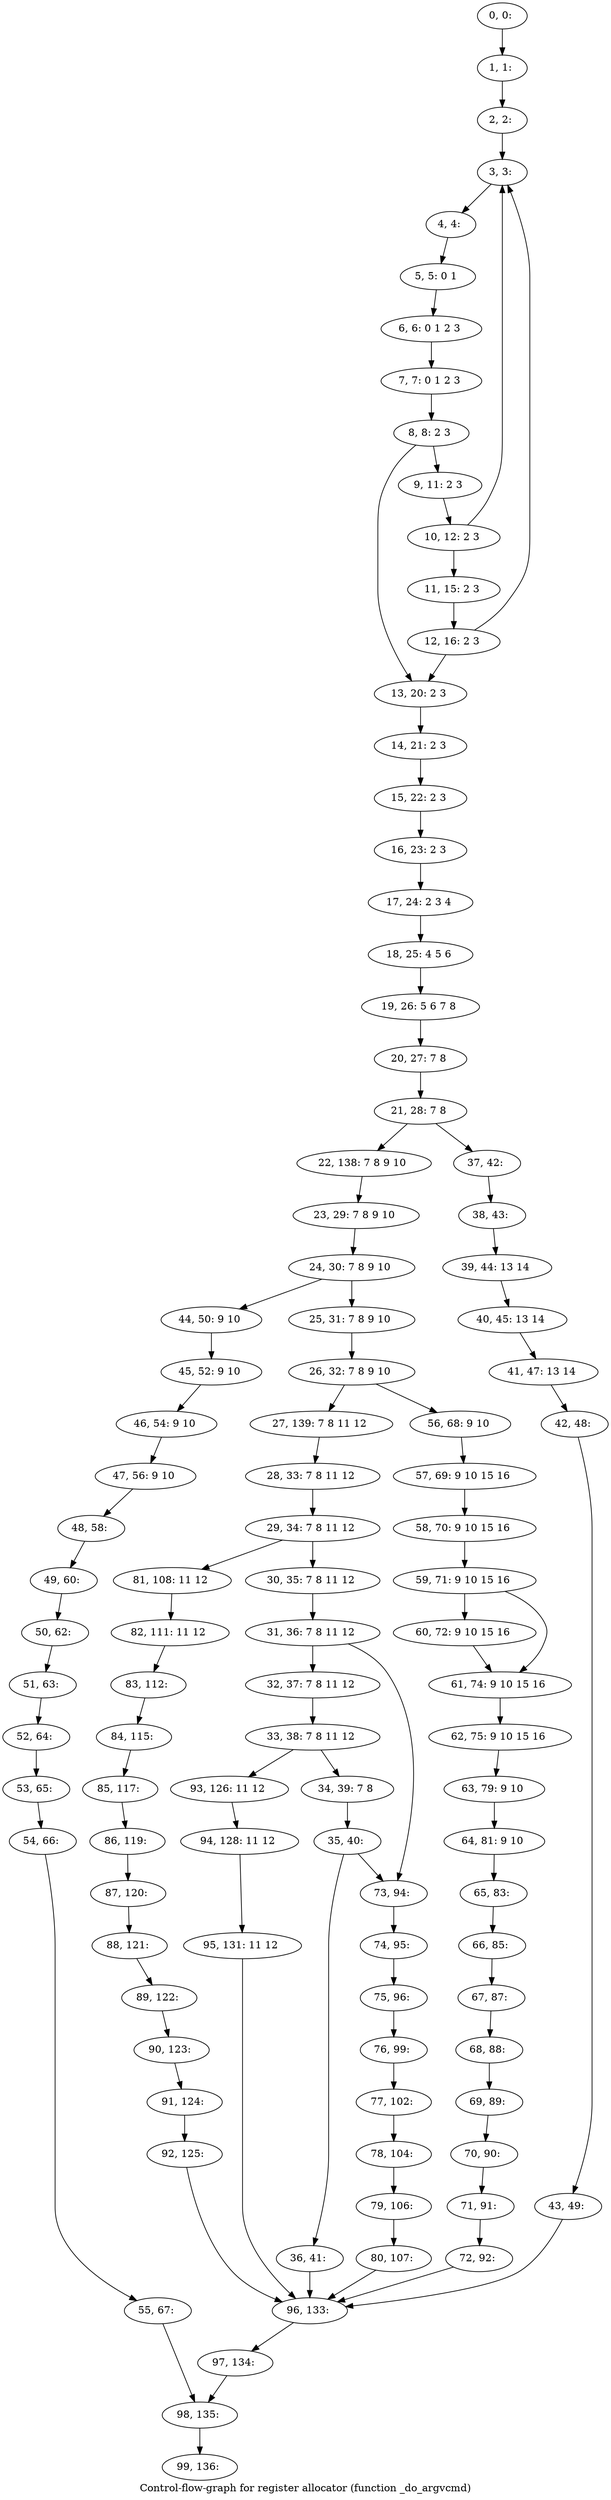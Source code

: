 digraph G {
graph [label="Control-flow-graph for register allocator (function _do_argvcmd)"]
0[label="0, 0: "];
1[label="1, 1: "];
2[label="2, 2: "];
3[label="3, 3: "];
4[label="4, 4: "];
5[label="5, 5: 0 1 "];
6[label="6, 6: 0 1 2 3 "];
7[label="7, 7: 0 1 2 3 "];
8[label="8, 8: 2 3 "];
9[label="9, 11: 2 3 "];
10[label="10, 12: 2 3 "];
11[label="11, 15: 2 3 "];
12[label="12, 16: 2 3 "];
13[label="13, 20: 2 3 "];
14[label="14, 21: 2 3 "];
15[label="15, 22: 2 3 "];
16[label="16, 23: 2 3 "];
17[label="17, 24: 2 3 4 "];
18[label="18, 25: 4 5 6 "];
19[label="19, 26: 5 6 7 8 "];
20[label="20, 27: 7 8 "];
21[label="21, 28: 7 8 "];
22[label="22, 138: 7 8 9 10 "];
23[label="23, 29: 7 8 9 10 "];
24[label="24, 30: 7 8 9 10 "];
25[label="25, 31: 7 8 9 10 "];
26[label="26, 32: 7 8 9 10 "];
27[label="27, 139: 7 8 11 12 "];
28[label="28, 33: 7 8 11 12 "];
29[label="29, 34: 7 8 11 12 "];
30[label="30, 35: 7 8 11 12 "];
31[label="31, 36: 7 8 11 12 "];
32[label="32, 37: 7 8 11 12 "];
33[label="33, 38: 7 8 11 12 "];
34[label="34, 39: 7 8 "];
35[label="35, 40: "];
36[label="36, 41: "];
37[label="37, 42: "];
38[label="38, 43: "];
39[label="39, 44: 13 14 "];
40[label="40, 45: 13 14 "];
41[label="41, 47: 13 14 "];
42[label="42, 48: "];
43[label="43, 49: "];
44[label="44, 50: 9 10 "];
45[label="45, 52: 9 10 "];
46[label="46, 54: 9 10 "];
47[label="47, 56: 9 10 "];
48[label="48, 58: "];
49[label="49, 60: "];
50[label="50, 62: "];
51[label="51, 63: "];
52[label="52, 64: "];
53[label="53, 65: "];
54[label="54, 66: "];
55[label="55, 67: "];
56[label="56, 68: 9 10 "];
57[label="57, 69: 9 10 15 16 "];
58[label="58, 70: 9 10 15 16 "];
59[label="59, 71: 9 10 15 16 "];
60[label="60, 72: 9 10 15 16 "];
61[label="61, 74: 9 10 15 16 "];
62[label="62, 75: 9 10 15 16 "];
63[label="63, 79: 9 10 "];
64[label="64, 81: 9 10 "];
65[label="65, 83: "];
66[label="66, 85: "];
67[label="67, 87: "];
68[label="68, 88: "];
69[label="69, 89: "];
70[label="70, 90: "];
71[label="71, 91: "];
72[label="72, 92: "];
73[label="73, 94: "];
74[label="74, 95: "];
75[label="75, 96: "];
76[label="76, 99: "];
77[label="77, 102: "];
78[label="78, 104: "];
79[label="79, 106: "];
80[label="80, 107: "];
81[label="81, 108: 11 12 "];
82[label="82, 111: 11 12 "];
83[label="83, 112: "];
84[label="84, 115: "];
85[label="85, 117: "];
86[label="86, 119: "];
87[label="87, 120: "];
88[label="88, 121: "];
89[label="89, 122: "];
90[label="90, 123: "];
91[label="91, 124: "];
92[label="92, 125: "];
93[label="93, 126: 11 12 "];
94[label="94, 128: 11 12 "];
95[label="95, 131: 11 12 "];
96[label="96, 133: "];
97[label="97, 134: "];
98[label="98, 135: "];
99[label="99, 136: "];
0->1 ;
1->2 ;
2->3 ;
3->4 ;
4->5 ;
5->6 ;
6->7 ;
7->8 ;
8->9 ;
8->13 ;
9->10 ;
10->11 ;
10->3 ;
11->12 ;
12->13 ;
12->3 ;
13->14 ;
14->15 ;
15->16 ;
16->17 ;
17->18 ;
18->19 ;
19->20 ;
20->21 ;
21->22 ;
21->37 ;
22->23 ;
23->24 ;
24->25 ;
24->44 ;
25->26 ;
26->27 ;
26->56 ;
27->28 ;
28->29 ;
29->30 ;
29->81 ;
30->31 ;
31->32 ;
31->73 ;
32->33 ;
33->34 ;
33->93 ;
34->35 ;
35->36 ;
35->73 ;
36->96 ;
37->38 ;
38->39 ;
39->40 ;
40->41 ;
41->42 ;
42->43 ;
43->96 ;
44->45 ;
45->46 ;
46->47 ;
47->48 ;
48->49 ;
49->50 ;
50->51 ;
51->52 ;
52->53 ;
53->54 ;
54->55 ;
55->98 ;
56->57 ;
57->58 ;
58->59 ;
59->60 ;
59->61 ;
60->61 ;
61->62 ;
62->63 ;
63->64 ;
64->65 ;
65->66 ;
66->67 ;
67->68 ;
68->69 ;
69->70 ;
70->71 ;
71->72 ;
72->96 ;
73->74 ;
74->75 ;
75->76 ;
76->77 ;
77->78 ;
78->79 ;
79->80 ;
80->96 ;
81->82 ;
82->83 ;
83->84 ;
84->85 ;
85->86 ;
86->87 ;
87->88 ;
88->89 ;
89->90 ;
90->91 ;
91->92 ;
92->96 ;
93->94 ;
94->95 ;
95->96 ;
96->97 ;
97->98 ;
98->99 ;
}

